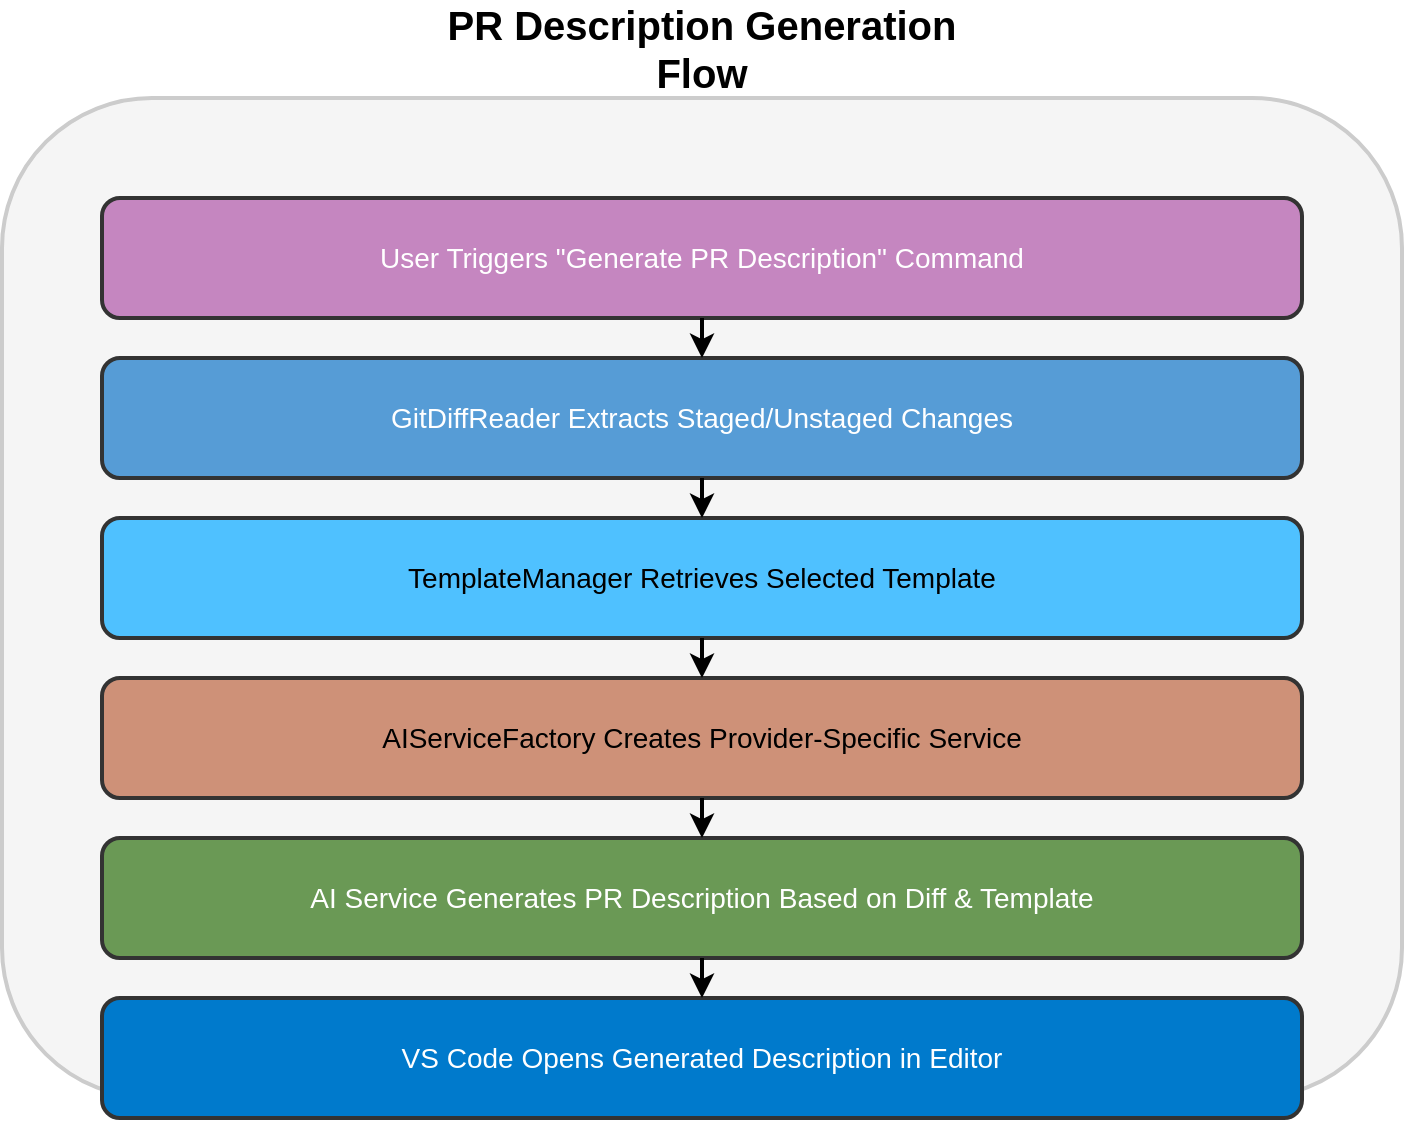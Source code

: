 <mxfile version="15.5.0" type="device">
  <diagram id="pr-description-flow" name="PR Description Generation Flow">
    <mxGraphModel dx="1298" dy="834" grid="1" gridSize="10" guides="1" tooltips="1" connect="1" arrows="1" fold="1" page="1" pageScale="1" pageWidth="850" pageHeight="1100" math="0" shadow="0">
      <root>
        <mxCell id="0" />
        <mxCell id="1" parent="0" />
        <!-- Main background -->
        <mxCell id="2" value="" style="rounded=1;whiteSpace=wrap;html=1;fillColor=#F5F5F5;strokeColor=#CCCCCC;strokeWidth=2;" vertex="1" parent="1">
          <mxGeometry x="50" y="50" width="700" height="500" as="geometry" />
        </mxCell>
        <mxCell id="3" value="PR Description Generation Flow" style="text;html=1;strokeColor=none;fillColor=none;align=center;verticalAlign=middle;whiteSpace=wrap;rounded=0;fontSize=20;fontStyle=1;" vertex="1" parent="1">
          <mxGeometry x="250" y="10" width="300" height="30" as="geometry" />
        </mxCell>
        
        <!-- Process Steps -->
        <mxCell id="4" value="User Triggers &quot;Generate PR Description&quot; Command" style="rounded=1;whiteSpace=wrap;html=1;fillColor=#C586C0;strokeColor=#333333;strokeWidth=2;fontColor=#FFFFFF;fontSize=14;" vertex="1" parent="1">
          <mxGeometry x="100" y="100" width="600" height="60" as="geometry" />
        </mxCell>
        
        <mxCell id="5" value="GitDiffReader Extracts Staged/Unstaged Changes" style="rounded=1;whiteSpace=wrap;html=1;fillColor=#569CD6;strokeColor=#333333;strokeWidth=2;fontColor=#FFFFFF;fontSize=14;" vertex="1" parent="1">
          <mxGeometry x="100" y="180" width="600" height="60" as="geometry" />
        </mxCell>
        
        <mxCell id="6" value="TemplateManager Retrieves Selected Template" style="rounded=1;whiteSpace=wrap;html=1;fillColor=#4FC1FF;strokeColor=#333333;strokeWidth=2;fontSize=14;" vertex="1" parent="1">
          <mxGeometry x="100" y="260" width="600" height="60" as="geometry" />
        </mxCell>
        
        <mxCell id="7" value="AIServiceFactory Creates Provider-Specific Service" style="rounded=1;whiteSpace=wrap;html=1;fillColor=#CE9178;strokeColor=#333333;strokeWidth=2;fontSize=14;" vertex="1" parent="1">
          <mxGeometry x="100" y="340" width="600" height="60" as="geometry" />
        </mxCell>
        
        <mxCell id="8" value="AI Service Generates PR Description Based on Diff &amp; Template" style="rounded=1;whiteSpace=wrap;html=1;fillColor=#6A9955;strokeColor=#333333;strokeWidth=2;fontColor=#FFFFFF;fontSize=14;" vertex="1" parent="1">
          <mxGeometry x="100" y="420" width="600" height="60" as="geometry" />
        </mxCell>
        
        <mxCell id="9" value="VS Code Opens Generated Description in Editor" style="rounded=1;whiteSpace=wrap;html=1;fillColor=#007ACC;strokeColor=#333333;strokeWidth=2;fontColor=#FFFFFF;fontSize=14;" vertex="1" parent="1">
          <mxGeometry x="100" y="500" width="600" height="60" as="geometry" />
        </mxCell>
        
        <!-- Arrows -->
        <mxCell id="10" value="" style="endArrow=classic;html=1;strokeWidth=2;exitX=0.5;exitY=1;exitDx=0;exitDy=0;entryX=0.5;entryY=0;entryDx=0;entryDy=0;" edge="1" parent="1" source="4" target="5">
          <mxGeometry width="50" height="50" relative="1" as="geometry">
            <mxPoint x="400" y="170" as="sourcePoint" />
            <mxPoint x="450" y="120" as="targetPoint" />
          </mxGeometry>
        </mxCell>
        
        <mxCell id="11" value="" style="endArrow=classic;html=1;strokeWidth=2;exitX=0.5;exitY=1;exitDx=0;exitDy=0;entryX=0.5;entryY=0;entryDx=0;entryDy=0;" edge="1" parent="1" source="5" target="6">
          <mxGeometry width="50" height="50" relative="1" as="geometry">
            <mxPoint x="400" y="250" as="sourcePoint" />
            <mxPoint x="450" y="200" as="targetPoint" />
          </mxGeometry>
        </mxCell>
        
        <mxCell id="12" value="" style="endArrow=classic;html=1;strokeWidth=2;exitX=0.5;exitY=1;exitDx=0;exitDy=0;entryX=0.5;entryY=0;entryDx=0;entryDy=0;" edge="1" parent="1" source="6" target="7">
          <mxGeometry width="50" height="50" relative="1" as="geometry">
            <mxPoint x="400" y="330" as="sourcePoint" />
            <mxPoint x="450" y="280" as="targetPoint" />
          </mxGeometry>
        </mxCell>
        
        <mxCell id="13" value="" style="endArrow=classic;html=1;strokeWidth=2;exitX=0.5;exitY=1;exitDx=0;exitDy=0;entryX=0.5;entryY=0;entryDx=0;entryDy=0;" edge="1" parent="1" source="7" target="8">
          <mxGeometry width="50" height="50" relative="1" as="geometry">
            <mxPoint x="400" y="410" as="sourcePoint" />
            <mxPoint x="450" y="360" as="targetPoint" />
          </mxGeometry>
        </mxCell>
        
        <mxCell id="14" value="" style="endArrow=classic;html=1;strokeWidth=2;exitX=0.5;exitY=1;exitDx=0;exitDy=0;entryX=0.5;entryY=0;entryDx=0;entryDy=0;" edge="1" parent="1" source="8" target="9">
          <mxGeometry width="50" height="50" relative="1" as="geometry">
            <mxPoint x="400" y="490" as="sourcePoint" />
            <mxPoint x="450" y="440" as="targetPoint" />
          </mxGeometry>
        </mxCell>
      </root>
    </mxGraphModel>
  </diagram>
</mxfile> 
